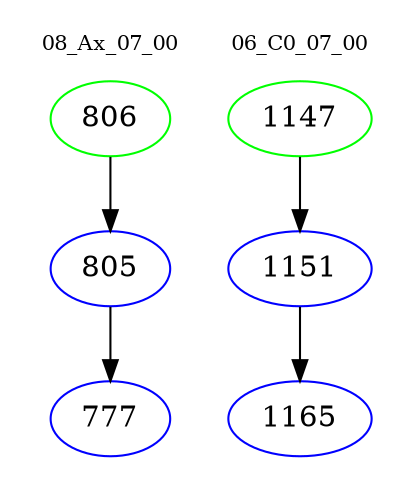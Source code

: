 digraph{
subgraph cluster_0 {
color = white
label = "08_Ax_07_00";
fontsize=10;
T0_806 [label="806", color="green"]
T0_806 -> T0_805 [color="black"]
T0_805 [label="805", color="blue"]
T0_805 -> T0_777 [color="black"]
T0_777 [label="777", color="blue"]
}
subgraph cluster_1 {
color = white
label = "06_C0_07_00";
fontsize=10;
T1_1147 [label="1147", color="green"]
T1_1147 -> T1_1151 [color="black"]
T1_1151 [label="1151", color="blue"]
T1_1151 -> T1_1165 [color="black"]
T1_1165 [label="1165", color="blue"]
}
}
